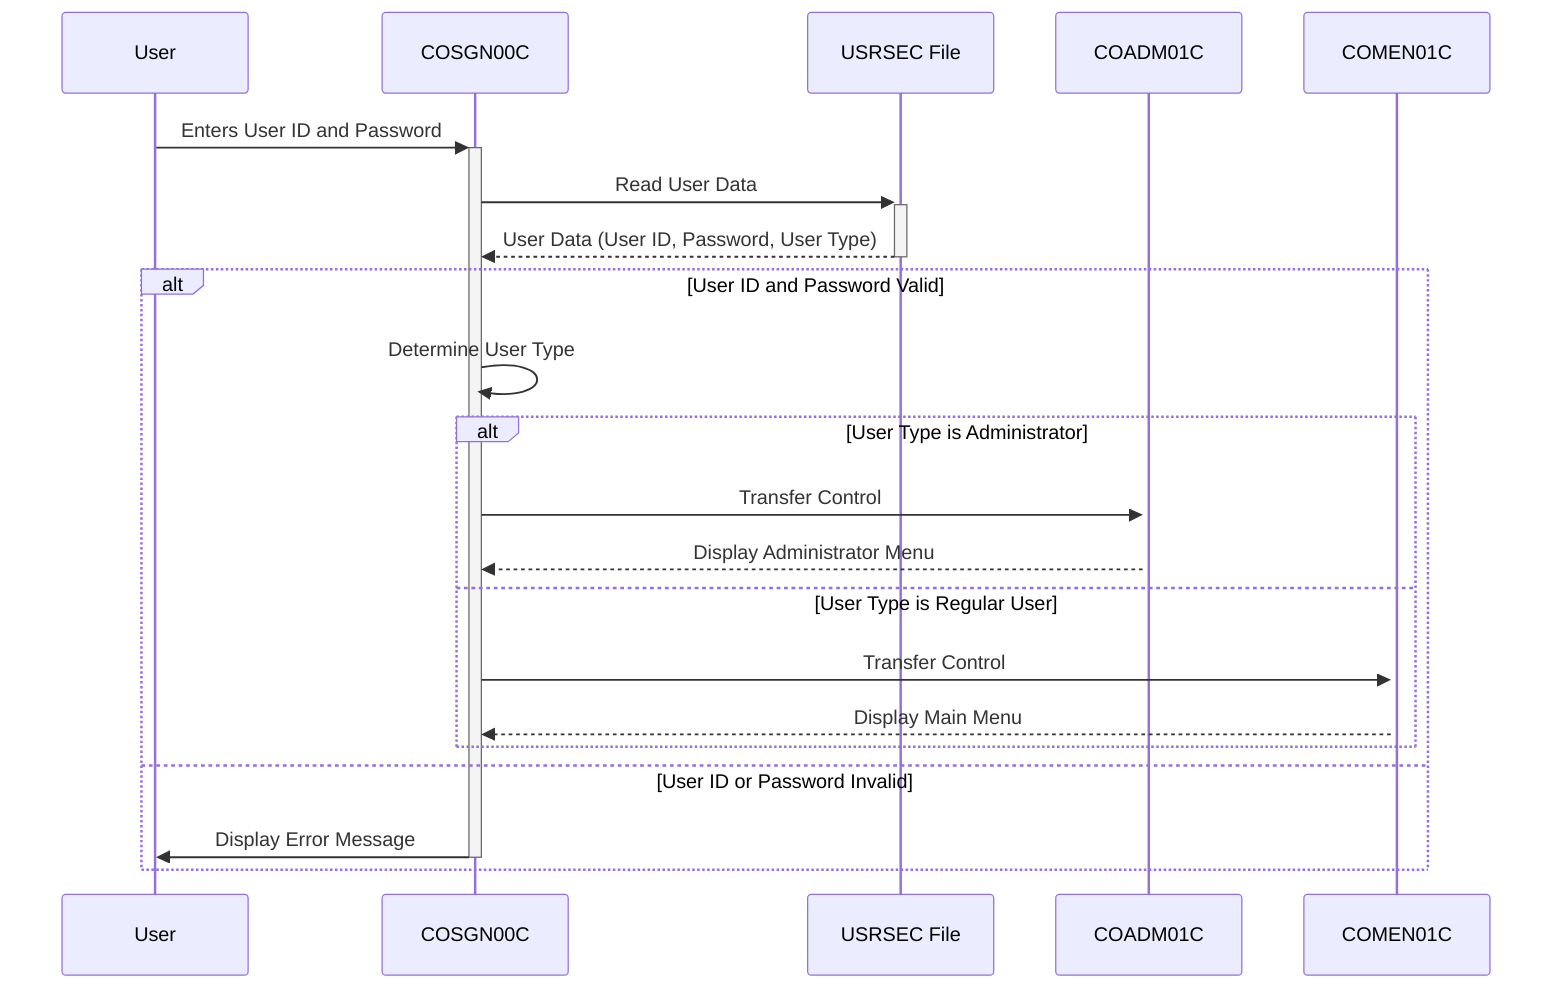 sequenceDiagram
    %%Indicates the Participants involved in the process
    participant User
    participant COSGN00C
    participant USRSEC File
    participant COADM01C
    participant COMEN01C

    User->>+COSGN00C: Enters User ID and Password
    COSGN00C->>+USRSEC File: Read User Data
    USRSEC File-->>-COSGN00C: User Data (User ID, Password, User Type)
    
    alt User ID and Password Valid
        COSGN00C->>COSGN00C: Determine User Type
        alt User Type is Administrator
            COSGN00C->>+COADM01C: Transfer Control
            COADM01C-->>COSGN00C: Display Administrator Menu
        else User Type is Regular User
            COSGN00C->>+COMEN01C: Transfer Control
            COMEN01C-->>COSGN00C: Display Main Menu
        end
    else User ID or Password Invalid
        COSGN00C->>-User: Display Error Message 
    end